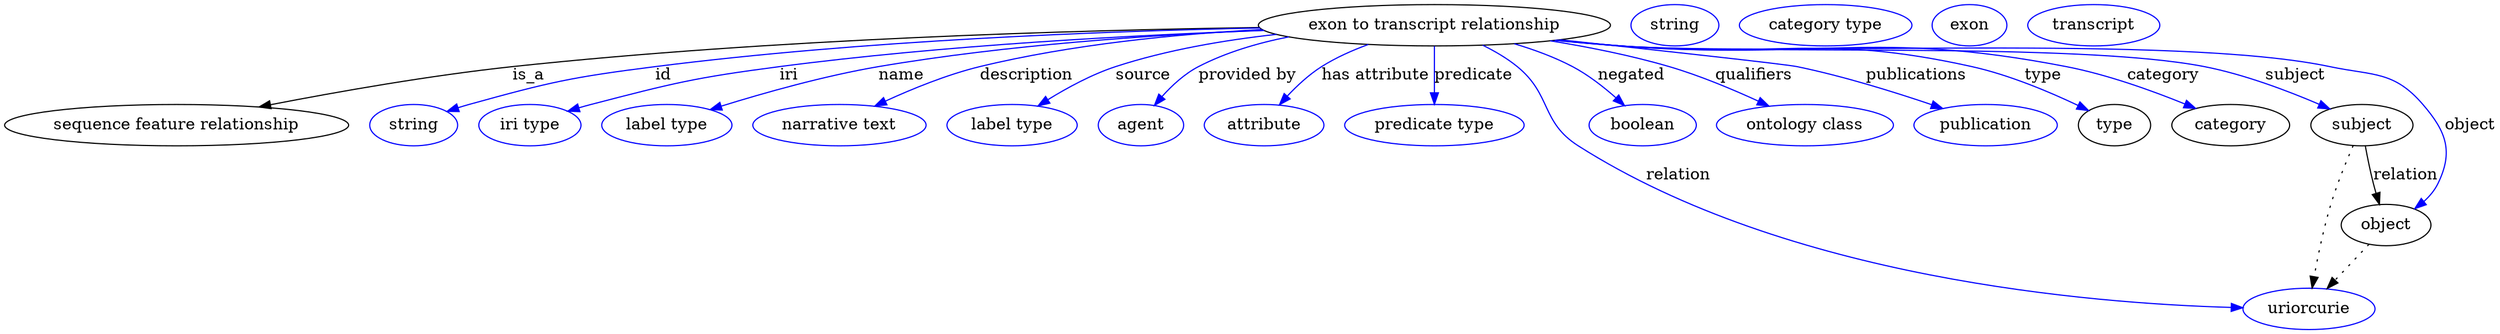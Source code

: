 digraph {
	graph [bb="0,0,1777.7,283"];
	node [label="\N"];
	"exon to transcript relationship"	[height=0.5,
		label="exon to transcript relationship",
		pos="1002.7,265",
		width=3.2317];
	"sequence feature relationship"	[height=0.5,
		pos="113.74,178",
		width=3.1594];
	"exon to transcript relationship" -> "sequence feature relationship"	[label=is_a,
		lp="360.74,221.5",
		pos="e,170.54,193.63 886.94,263.21 756.01,261.06 536.72,253.67 349.74,229 291.98,221.38 227.31,207.28 180.29,195.99"];
	id	[color=blue,
		height=0.5,
		label=string,
		pos="275.74,178",
		width=0.84854];
	"exon to transcript relationship" -> id	[color=blue,
		label=id,
		lp="460.24,221.5",
		pos="e,299.18,189.74 887.47,262.3 776.16,259.32 603.12,251.19 454.74,229 391.94,219.61 376.06,215.82 315.74,196 313.36,195.22 310.92,\
194.35 308.48,193.44",
		style=solid];
	iri	[color=blue,
		height=0.5,
		label="iri type",
		pos="360.74,178",
		width=1.011];
	"exon to transcript relationship" -> iri	[color=blue,
		label=iri,
		lp="549.24,221.5",
		pos="e,388.29,189.77 889.67,260.51 796.19,256.39 660.21,247.6 542.74,229 481.31,219.28 466.23,214.14 406.74,196 403.82,195.11 400.82,\
194.14 397.81,193.12",
		style=solid];
	name	[color=blue,
		height=0.5,
		label="label type",
		pos="460.74,178",
		width=1.2638];
	"exon to transcript relationship" -> name	[color=blue,
		label=name,
		lp="631.24,221.5",
		pos="e,491.66,191.23 890.01,260.4 812.29,256.32 706.96,247.6 615.74,229 575.99,220.9 532.11,206.17 501.22,194.79",
		style=solid];
	description	[color=blue,
		height=0.5,
		label="narrative text",
		pos="581.74,178",
		width=1.6068];
	"exon to transcript relationship" -> description	[color=blue,
		label=description,
		lp="720.24,221.5",
		pos="e,608.33,194.26 890.26,260.18 829.91,255.96 754.78,247.17 689.74,229 664.55,221.96 637.85,209.65 617.31,199.01",
		style=solid];
	source	[color=blue,
		height=0.5,
		label="label type",
		pos="702.74,178",
		width=1.2638];
	"exon to transcript relationship" -> source	[color=blue,
		label=source,
		lp="803.74,221.5",
		pos="e,723.1,194.32 902.13,255.89 864.78,250.78 822.56,242.48 785.74,229 766.59,221.99 746.97,210.41 731.61,200.16",
		style=solid];
	"provided by"	[color=blue,
		height=0.5,
		label=agent,
		pos="795.74,178",
		width=0.83048];
	"exon to transcript relationship" -> "provided by"	[color=blue,
		label="provided by",
		lp="877.74,221.5",
		pos="e,807.26,194.93 912.97,253.44 889.77,248.25 865.5,240.52 844.74,229 832.95,222.46 822.18,212.19 813.75,202.67",
		style=solid];
	"has attribute"	[color=blue,
		height=0.5,
		label=attribute,
		pos="883.74,178",
		width=1.1193];
	"exon to transcript relationship" -> "has attribute"	[color=blue,
		label="has attribute",
		lp="965.24,221.5",
		pos="e,896.79,195.29 964.12,247.97 953.2,242.66 941.61,236.22 931.74,229 921.53,221.52 911.6,211.75 903.45,202.83",
		style=solid];
	predicate	[color=blue,
		height=0.5,
		label="predicate type",
		pos="1002.7,178",
		width=1.679];
	"exon to transcript relationship" -> predicate	[color=blue,
		label=predicate,
		lp="1027.7,221.5",
		pos="e,1002.7,196.18 1002.7,246.8 1002.7,235.16 1002.7,219.55 1002.7,206.24",
		style=solid];
	relation	[color=blue,
		height=0.5,
		label=uriorcurie,
		pos="1640.7,18",
		width=1.2638];
	"exon to transcript relationship" -> relation	[color=blue,
		label=relation,
		lp="1184.7,134.5",
		pos="e,1595.9,21.283 1032.1,247.54 1040.5,242.17 1049.4,235.82 1056.7,229 1085.2,202.77 1077.6,181.44 1109.7,160 1261.9,58.642 1483.9,\
30.019 1585.8,22.035",
		style=solid];
	negated	[color=blue,
		height=0.5,
		label=boolean,
		pos="1156.7,178",
		width=1.0652];
	"exon to transcript relationship" -> negated	[color=blue,
		label=negated,
		lp="1145.2,221.5",
		pos="e,1143.2,195.34 1059.8,249.3 1075,244.09 1091,237.39 1104.7,229 1116.3,221.96 1127.3,211.99 1136.2,202.79",
		style=solid];
	qualifiers	[color=blue,
		height=0.5,
		label="ontology class",
		pos="1274.7,178",
		width=1.7151];
	"exon to transcript relationship" -> qualifiers	[color=blue,
		label=qualifiers,
		lp="1232.2,221.5",
		pos="e,1247.7,194.25 1081.6,251.67 1110.1,246.14 1142.2,238.66 1170.7,229 1194.2,221.06 1219.2,209.15 1238.8,198.95",
		style=solid];
	publications	[color=blue,
		height=0.5,
		label=publication,
		pos="1404.7,178",
		width=1.3902];
	"exon to transcript relationship" -> publications	[color=blue,
		label=publications,
		lp="1343.2,221.5",
		pos="e,1373.2,192.11 1086.8,252.55 1100.5,250.69 1114.5,248.79 1127.7,247 1187.3,238.95 1203.3,242.99 1261.7,229 1296.9,220.59 1335.4,\
206.82 1363.7,195.86",
		style=solid];
	type	[height=0.5,
		pos="1499.7,178",
		width=0.75];
	"exon to transcript relationship" -> type	[color=blue,
		label=type,
		lp="1436.7,221.5",
		pos="e,1479.4,190.12 1084.3,252.13 1098.8,250.25 1113.7,248.45 1127.7,247 1239.9,235.4 1270.8,254.12 1380.7,229 1412.6,221.71 1446.8,\
206.49 1470.3,194.75",
		style=solid];
	category	[height=0.5,
		pos="1585.7,178",
		width=1.1374];
	"exon to transcript relationship" -> category	[color=blue,
		label=category,
		lp="1525.2,221.5",
		pos="e,1559,191.84 1083.7,252.04 1098.3,250.14 1113.5,248.36 1127.7,247 1271.7,233.24 1311.2,258.8 1452.7,229 1486.7,221.85 1523.5,207.45 \
1549.8,195.94",
		style=solid];
	subject	[height=0.5,
		pos="1680.7,178",
		width=0.99297];
	"exon to transcript relationship" -> subject	[color=blue,
		label=subject,
		lp="1618.2,221.5",
		pos="e,1656.5,191.28 1083.3,251.92 1098.1,250.03 1113.3,248.28 1127.7,247 1221.9,238.62 1460.2,248.46 1552.7,229 1586.1,221.99 1622,207.25 \
1647.3,195.58",
		style=solid];
	object	[height=0.5,
		pos="1700.7,91",
		width=0.9027];
	"exon to transcript relationship" -> object	[color=blue,
		label=object,
		lp="1760.7,178",
		pos="e,1720.5,105.43 1083,251.88 1097.8,249.98 1113.2,248.24 1127.7,247 1241.6,237.29 1529.8,252.23 1641.7,229 1681,220.85 1699.7,226.48 \
1725.7,196 1746,172.35 1750,155.59 1737.7,127 1735.5,121.72 1732,116.87 1728,112.56",
		style=solid];
	association_type	[color=blue,
		height=0.5,
		label=string,
		pos="1167.7,265",
		width=0.84854];
	association_category	[color=blue,
		height=0.5,
		label="category type",
		pos="1274.7,265",
		width=1.6249];
	subject -> relation	[pos="e,1643.9,36.027 1675,160.08 1670.5,146.39 1664.3,126.58 1659.7,109 1654.3,88.036 1649.3,64.025 1645.8,46.079",
		style=dotted];
	subject -> object	[label=relation,
		lp="1712.7,134.5",
		pos="e,1696.8,108.89 1684.8,159.8 1687.5,148.09 1691.2,132.34 1694.4,118.97"];
	"exon to transcript relationship_subject"	[color=blue,
		height=0.5,
		label=exon,
		pos="1378.7,265",
		width=0.77632];
	object -> relation	[pos="e,1654.4,35.205 1687.4,74.243 1679.7,65.088 1669.8,53.364 1661.1,43.074",
		style=dotted];
	"exon to transcript relationship_object"	[color=blue,
		height=0.5,
		label=transcript,
		pos="1468.7,265",
		width=1.2277];
}
